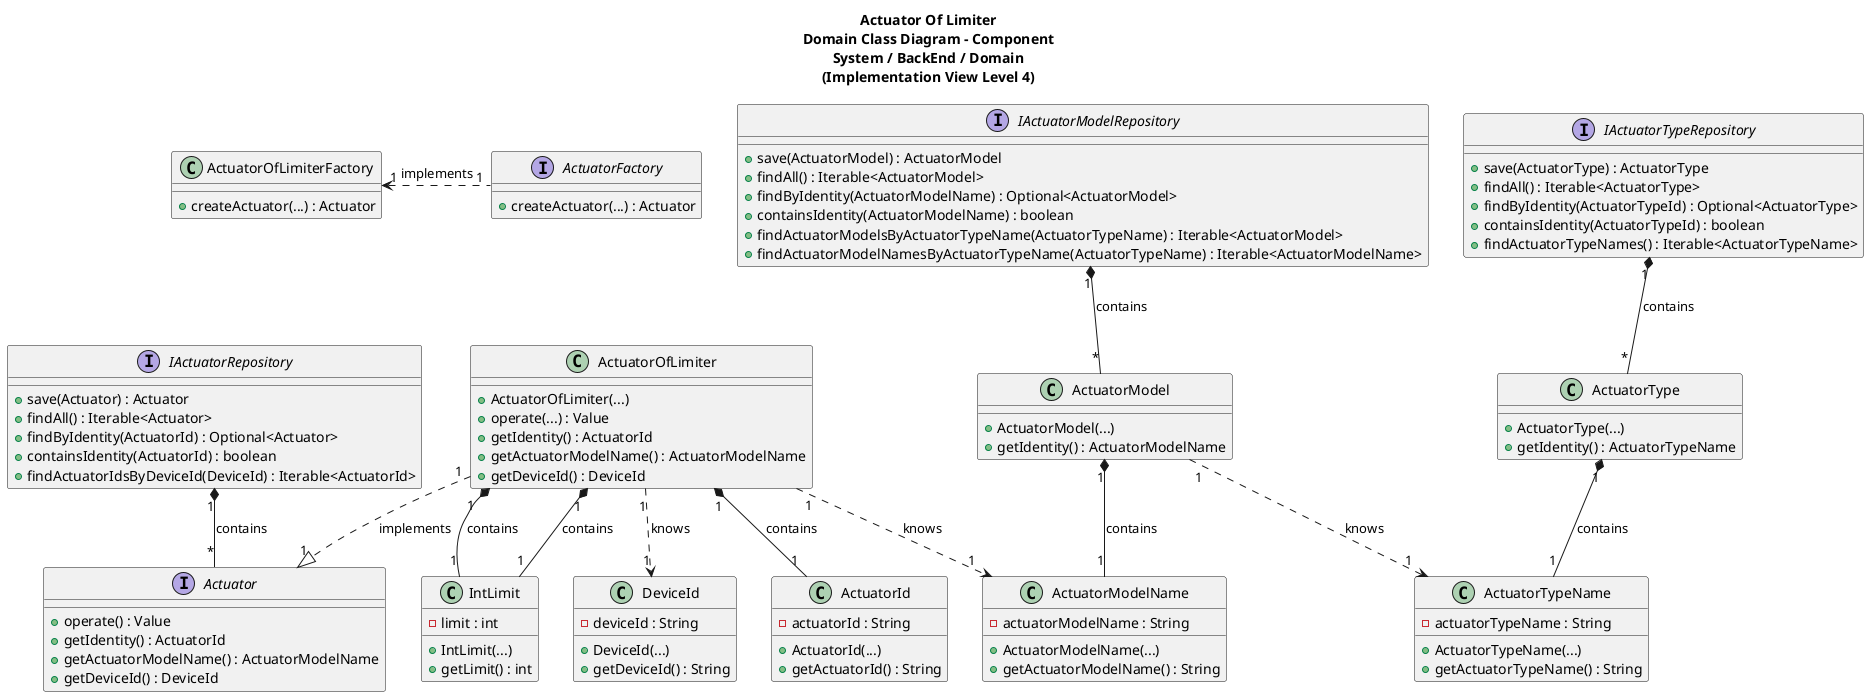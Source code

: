@startuml
'https://plantuml.com/class-diagram

title Actuator Of Limiter\nDomain Class Diagram - Component\nSystem / BackEnd / Domain\n(Implementation View Level 4)

/'
As Product Owner, I want the system to have a type of actuator that sets an
integer value in the range defined by [lower limit, upper limit].
'/

interface Actuator {
+ operate() : Value
+ getIdentity() : ActuatorId
+ getActuatorModelName() : ActuatorModelName
+ getDeviceId() : DeviceId
}

interface ActuatorFactory{
+ createActuator(...) : Actuator
}

class ActuatorOfLimiterFactory{
+ createActuator(...) : Actuator
}

class IntLimit {
- limit : int
+ IntLimit(...)
+ getLimit() : int
}

class ActuatorId {
- actuatorId : String
+ ActuatorId(...)
+ getActuatorId() : String
}

class ActuatorModelName {
- actuatorModelName : String
+ ActuatorModelName(...)
+ getActuatorModelName() : String
}

class ActuatorType {
+ ActuatorType(...)
+ getIdentity() : ActuatorTypeName
}

class ActuatorTypeName {
- actuatorTypeName : String
+ ActuatorTypeName(...)
+ getActuatorTypeName() : String
}

class ActuatorModel {
+ ActuatorModel(...)
+ getIdentity() : ActuatorModelName
}

interface IActuatorRepository {
+ save(Actuator) : Actuator
+ findAll() : Iterable<Actuator>
+ findByIdentity(ActuatorId) : Optional<Actuator>
+ containsIdentity(ActuatorId) : boolean
+ findActuatorIdsByDeviceId(DeviceId) : Iterable<ActuatorId>
}

interface IActuatorTypeRepository {
+ save(ActuatorType) : ActuatorType
+ findAll() : Iterable<ActuatorType>
+ findByIdentity(ActuatorTypeId) : Optional<ActuatorType>
+ containsIdentity(ActuatorTypeId) : boolean
+ findActuatorTypeNames() : Iterable<ActuatorTypeName>
}

interface IActuatorModelRepository {
+ save(ActuatorModel) : ActuatorModel
+ findAll() : Iterable<ActuatorModel>
+ findByIdentity(ActuatorModelName) : Optional<ActuatorModel>
+ containsIdentity(ActuatorModelName) : boolean
+ findActuatorModelsByActuatorTypeName(ActuatorTypeName) : Iterable<ActuatorModel>
+ findActuatorModelNamesByActuatorTypeName(ActuatorTypeName) : Iterable<ActuatorModelName>
}

class DeviceId{
- deviceId : String
+ DeviceId(...)
+ getDeviceId() : String
}

class ActuatorOfLimiter {
+ ActuatorOfLimiter(...)
+ operate(...) : Value
+ getIdentity() : ActuatorId
+ getActuatorModelName() : ActuatorModelName
+ getDeviceId() : DeviceId
}


ActuatorFactory "1" .l.> "1" ActuatorOfLimiterFactory : implements
ActuatorOfLimiter "1" ..> "1" DeviceId : knows

ActuatorModel "1" *-- "1" ActuatorModelName : contains
ActuatorModel "1" ..> "1" ActuatorTypeName: knows
ActuatorOfLimiter "1" ..> "1" ActuatorModelName : knows

ActuatorOfLimiter "1" *-- "1" ActuatorId : contains

ActuatorType "1" *-- "1" ActuatorTypeName : contains
ActuatorOfLimiter "1" ..|> "1" Actuator : implements


IActuatorRepository "1" *-- "*" Actuator : contains
IActuatorTypeRepository "1" *-- "*" ActuatorType : contains
IActuatorModelRepository "1" *-- "*" ActuatorModel : contains

ActuatorOfLimiter "1" *-- "1" IntLimit : contains
ActuatorOfLimiter "1" *-- "1" IntLimit : contains




@enduml